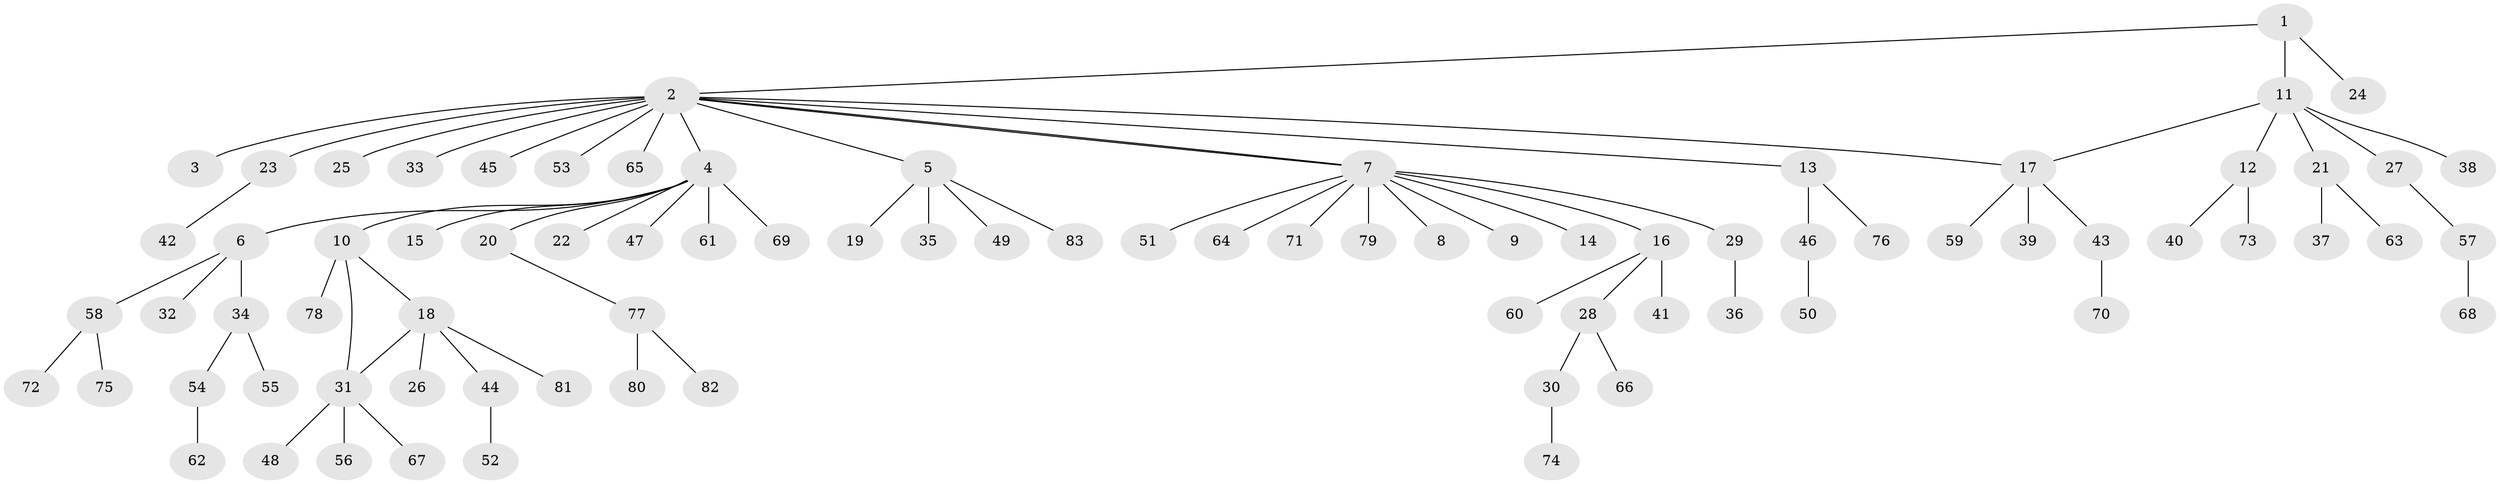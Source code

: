 // Generated by graph-tools (version 1.1) at 2025/11/02/27/25 16:11:12]
// undirected, 83 vertices, 85 edges
graph export_dot {
graph [start="1"]
  node [color=gray90,style=filled];
  1;
  2;
  3;
  4;
  5;
  6;
  7;
  8;
  9;
  10;
  11;
  12;
  13;
  14;
  15;
  16;
  17;
  18;
  19;
  20;
  21;
  22;
  23;
  24;
  25;
  26;
  27;
  28;
  29;
  30;
  31;
  32;
  33;
  34;
  35;
  36;
  37;
  38;
  39;
  40;
  41;
  42;
  43;
  44;
  45;
  46;
  47;
  48;
  49;
  50;
  51;
  52;
  53;
  54;
  55;
  56;
  57;
  58;
  59;
  60;
  61;
  62;
  63;
  64;
  65;
  66;
  67;
  68;
  69;
  70;
  71;
  72;
  73;
  74;
  75;
  76;
  77;
  78;
  79;
  80;
  81;
  82;
  83;
  1 -- 2;
  1 -- 11;
  1 -- 24;
  2 -- 3;
  2 -- 4;
  2 -- 5;
  2 -- 7;
  2 -- 7;
  2 -- 13;
  2 -- 17;
  2 -- 23;
  2 -- 25;
  2 -- 33;
  2 -- 45;
  2 -- 53;
  2 -- 65;
  4 -- 6;
  4 -- 10;
  4 -- 15;
  4 -- 20;
  4 -- 22;
  4 -- 47;
  4 -- 61;
  4 -- 69;
  5 -- 19;
  5 -- 35;
  5 -- 49;
  5 -- 83;
  6 -- 32;
  6 -- 34;
  6 -- 58;
  7 -- 8;
  7 -- 9;
  7 -- 14;
  7 -- 16;
  7 -- 29;
  7 -- 51;
  7 -- 64;
  7 -- 71;
  7 -- 79;
  10 -- 18;
  10 -- 31;
  10 -- 78;
  11 -- 12;
  11 -- 17;
  11 -- 21;
  11 -- 27;
  11 -- 38;
  12 -- 40;
  12 -- 73;
  13 -- 46;
  13 -- 76;
  16 -- 28;
  16 -- 41;
  16 -- 60;
  17 -- 39;
  17 -- 43;
  17 -- 59;
  18 -- 26;
  18 -- 31;
  18 -- 44;
  18 -- 81;
  20 -- 77;
  21 -- 37;
  21 -- 63;
  23 -- 42;
  27 -- 57;
  28 -- 30;
  28 -- 66;
  29 -- 36;
  30 -- 74;
  31 -- 48;
  31 -- 56;
  31 -- 67;
  34 -- 54;
  34 -- 55;
  43 -- 70;
  44 -- 52;
  46 -- 50;
  54 -- 62;
  57 -- 68;
  58 -- 72;
  58 -- 75;
  77 -- 80;
  77 -- 82;
}
